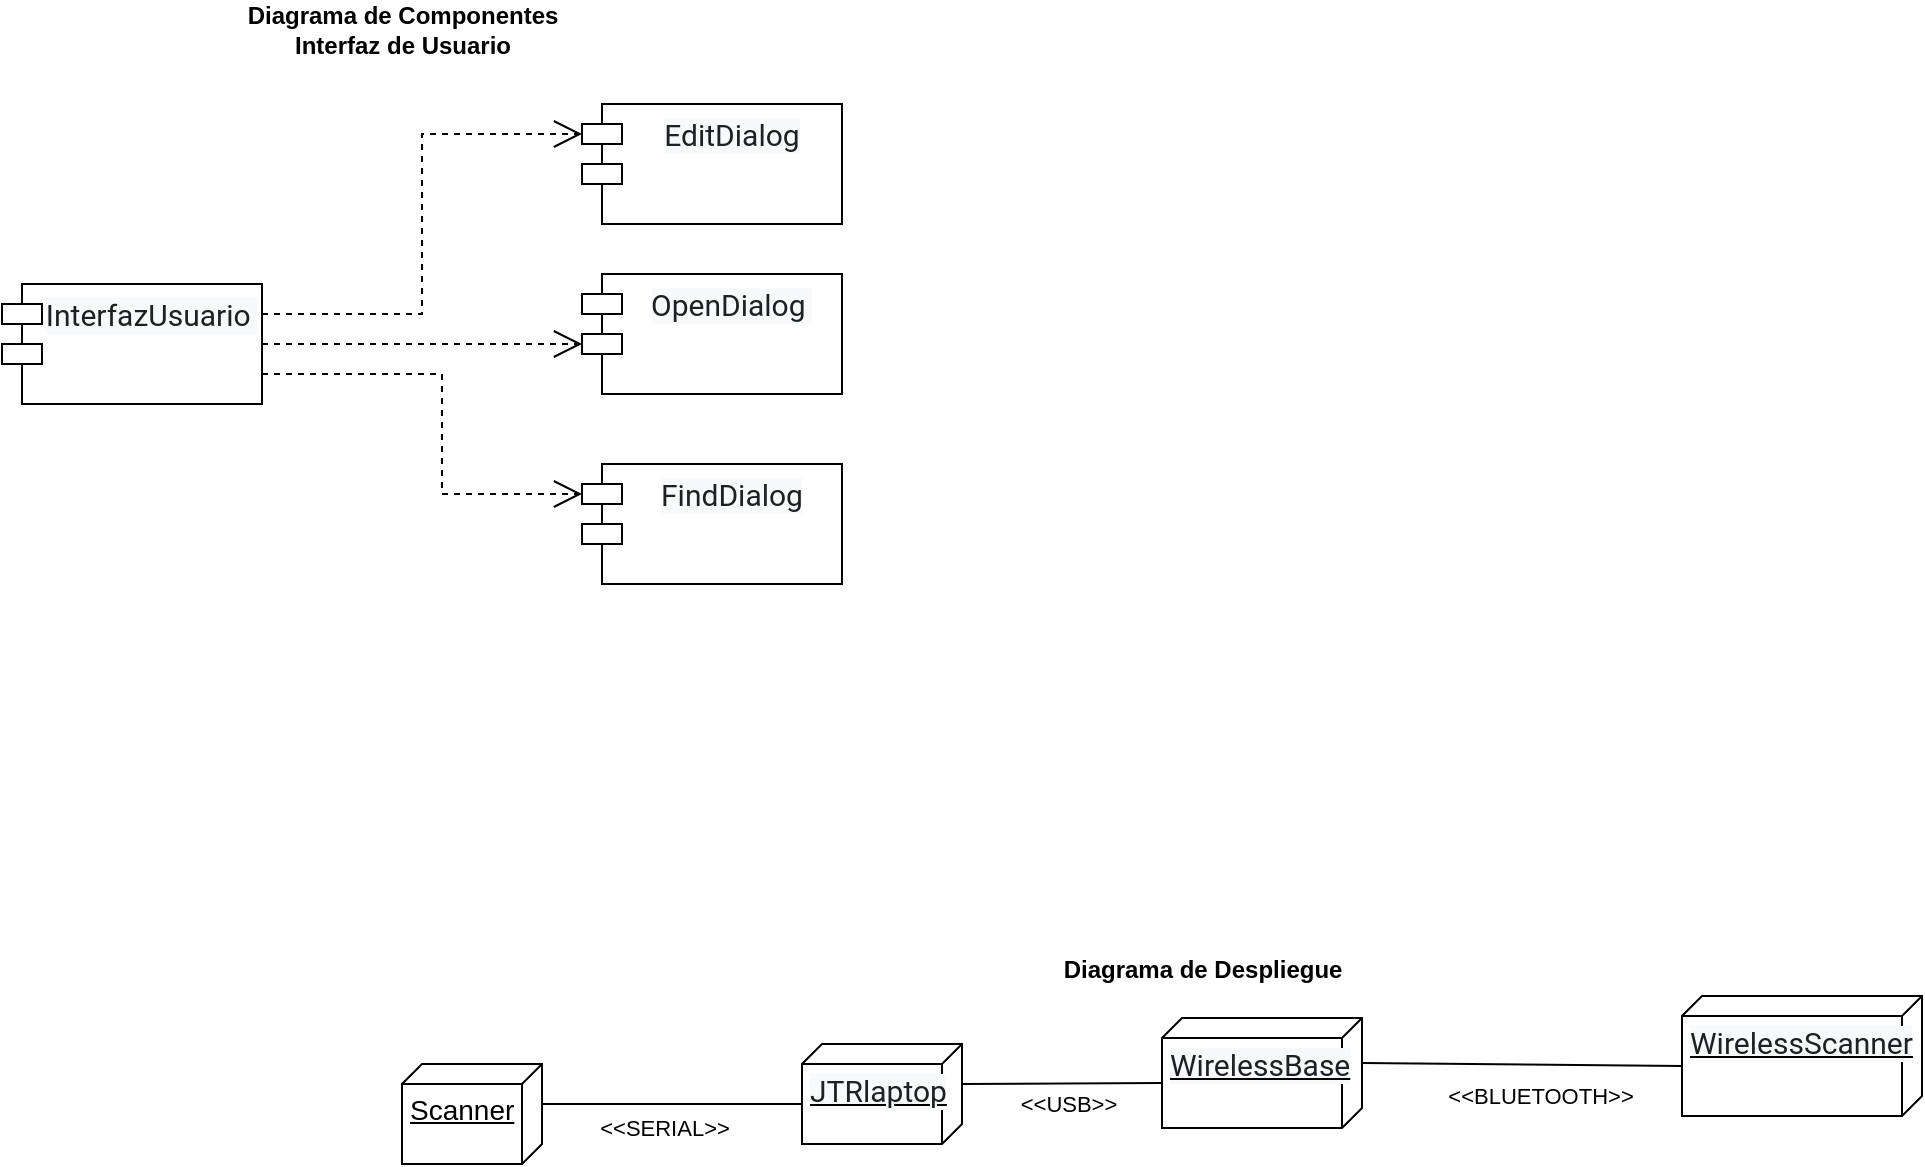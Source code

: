 <mxfile version="24.7.17">
  <diagram name="Página-1" id="9Trc_fCFrfJ8SZANSMrF">
    <mxGraphModel dx="941" dy="536" grid="1" gridSize="10" guides="1" tooltips="1" connect="1" arrows="1" fold="1" page="1" pageScale="1" pageWidth="1920" pageHeight="1200" math="0" shadow="0">
      <root>
        <mxCell id="0" />
        <mxCell id="1" parent="0" />
        <mxCell id="PFyiqTVHsGwoSo-fOKWH-1" value="&lt;span style=&quot;color: rgb(29, 33, 37); font-family: Roboto; font-size: 15px; text-align: left; background-color: rgb(248, 249, 250);&quot;&gt;InterfazUsuario&amp;nbsp;&lt;/span&gt;" style="shape=module;align=left;spacingLeft=20;align=center;verticalAlign=top;whiteSpace=wrap;html=1;" parent="1" vertex="1">
          <mxGeometry x="230" y="190" width="130" height="60" as="geometry" />
        </mxCell>
        <mxCell id="PFyiqTVHsGwoSo-fOKWH-2" value="&lt;span style=&quot;color: rgb(29, 33, 37); font-family: Roboto; font-size: 15px; text-align: left; background-color: rgb(248, 249, 250);&quot;&gt;EditDialog&lt;/span&gt;" style="shape=module;align=left;spacingLeft=20;align=center;verticalAlign=top;whiteSpace=wrap;html=1;" parent="1" vertex="1">
          <mxGeometry x="520" y="100" width="130" height="60" as="geometry" />
        </mxCell>
        <mxCell id="PFyiqTVHsGwoSo-fOKWH-3" value="&lt;span style=&quot;color: rgb(29, 33, 37); font-family: Roboto; font-size: 15px; text-align: left; background-color: rgb(248, 249, 250);&quot;&gt;OpenDialog&amp;nbsp;&lt;/span&gt;" style="shape=module;align=left;spacingLeft=20;align=center;verticalAlign=top;whiteSpace=wrap;html=1;" parent="1" vertex="1">
          <mxGeometry x="520" y="185" width="130" height="60" as="geometry" />
        </mxCell>
        <mxCell id="PFyiqTVHsGwoSo-fOKWH-4" value="&lt;span style=&quot;color: rgb(29, 33, 37); font-family: Roboto; font-size: 15px; text-align: left; background-color: rgb(248, 249, 250);&quot;&gt;FindDialog&lt;/span&gt;" style="shape=module;align=left;spacingLeft=20;align=center;verticalAlign=top;whiteSpace=wrap;html=1;" parent="1" vertex="1">
          <mxGeometry x="520" y="280" width="130" height="60" as="geometry" />
        </mxCell>
        <mxCell id="PFyiqTVHsGwoSo-fOKWH-5" value="" style="endArrow=open;endSize=12;dashed=1;html=1;rounded=0;entryX=0;entryY=0;entryDx=0;entryDy=15;entryPerimeter=0;exitX=1;exitY=0.25;exitDx=0;exitDy=0;" parent="1" source="PFyiqTVHsGwoSo-fOKWH-1" target="PFyiqTVHsGwoSo-fOKWH-2" edge="1">
          <mxGeometry width="160" relative="1" as="geometry">
            <mxPoint x="300" y="220" as="sourcePoint" />
            <mxPoint x="460" y="220" as="targetPoint" />
            <Array as="points">
              <mxPoint x="440" y="205" />
              <mxPoint x="440" y="115" />
            </Array>
          </mxGeometry>
        </mxCell>
        <mxCell id="PFyiqTVHsGwoSo-fOKWH-6" value="" style="endArrow=open;endSize=12;dashed=1;html=1;rounded=0;exitX=1;exitY=0.5;exitDx=0;exitDy=0;entryX=0;entryY=0;entryDx=0;entryDy=35;entryPerimeter=0;" parent="1" source="PFyiqTVHsGwoSo-fOKWH-1" target="PFyiqTVHsGwoSo-fOKWH-3" edge="1">
          <mxGeometry width="160" relative="1" as="geometry">
            <mxPoint x="320" y="180" as="sourcePoint" />
            <mxPoint x="480" y="180" as="targetPoint" />
          </mxGeometry>
        </mxCell>
        <mxCell id="PFyiqTVHsGwoSo-fOKWH-7" value="" style="endArrow=open;endSize=12;dashed=1;html=1;rounded=0;entryX=0;entryY=0;entryDx=0;entryDy=15;entryPerimeter=0;exitX=1;exitY=0.75;exitDx=0;exitDy=0;" parent="1" source="PFyiqTVHsGwoSo-fOKWH-1" target="PFyiqTVHsGwoSo-fOKWH-4" edge="1">
          <mxGeometry width="160" relative="1" as="geometry">
            <mxPoint x="370" y="215" as="sourcePoint" />
            <mxPoint x="530" y="125" as="targetPoint" />
            <Array as="points">
              <mxPoint x="450" y="235" />
              <mxPoint x="450" y="295" />
            </Array>
          </mxGeometry>
        </mxCell>
        <mxCell id="PFyiqTVHsGwoSo-fOKWH-8" value="Diagrama de Componentes&lt;div&gt;Interfaz de Usuario&lt;/div&gt;" style="text;align=center;fontStyle=1;verticalAlign=middle;spacingLeft=3;spacingRight=3;strokeColor=none;rotatable=0;points=[[0,0.5],[1,0.5]];portConstraint=eastwest;html=1;" parent="1" vertex="1">
          <mxGeometry x="390" y="50" width="80" height="26" as="geometry" />
        </mxCell>
        <mxCell id="PFyiqTVHsGwoSo-fOKWH-14" value="&lt;font style=&quot;font-size: 14px;&quot;&gt;Scanner&lt;/font&gt;" style="verticalAlign=top;align=left;spacingTop=8;spacingLeft=2;spacingRight=12;shape=cube;size=10;direction=south;fontStyle=4;html=1;whiteSpace=wrap;" parent="1" vertex="1">
          <mxGeometry x="430" y="580" width="70" height="50" as="geometry" />
        </mxCell>
        <mxCell id="PFyiqTVHsGwoSo-fOKWH-15" value="&lt;span style=&quot;color: rgb(29, 33, 37); font-family: Roboto; font-size: 15px; background-color: rgb(248, 249, 250);&quot;&gt;JTRlaptop&lt;/span&gt;" style="verticalAlign=top;align=left;spacingTop=8;spacingLeft=2;spacingRight=12;shape=cube;size=10;direction=south;fontStyle=4;html=1;whiteSpace=wrap;" parent="1" vertex="1">
          <mxGeometry x="630" y="570" width="80" height="50" as="geometry" />
        </mxCell>
        <mxCell id="PFyiqTVHsGwoSo-fOKWH-16" value="&lt;span style=&quot;color: rgb(29, 33, 37); font-family: Roboto; font-size: 15px; background-color: rgb(248, 249, 250);&quot;&gt;WirelessBase&lt;/span&gt;" style="verticalAlign=top;align=left;spacingTop=8;spacingLeft=2;spacingRight=12;shape=cube;size=10;direction=south;fontStyle=4;html=1;whiteSpace=wrap;" parent="1" vertex="1">
          <mxGeometry x="810" y="557" width="100" height="55" as="geometry" />
        </mxCell>
        <mxCell id="PFyiqTVHsGwoSo-fOKWH-17" value="&lt;span style=&quot;color: rgb(29, 33, 37); font-family: Roboto; font-size: 15px; background-color: rgb(248, 249, 250);&quot;&gt;WirelessScanner&lt;/span&gt;" style="verticalAlign=top;align=left;spacingTop=8;spacingLeft=2;spacingRight=12;shape=cube;size=10;direction=south;fontStyle=4;html=1;whiteSpace=wrap;" parent="1" vertex="1">
          <mxGeometry x="1070" y="546" width="120" height="60" as="geometry" />
        </mxCell>
        <mxCell id="PFyiqTVHsGwoSo-fOKWH-20" value="" style="endArrow=none;html=1;rounded=0;exitX=0;exitY=0;exitDx=20;exitDy=0;exitPerimeter=0;entryX=0;entryY=0;entryDx=30;entryDy=80;entryPerimeter=0;" parent="1" source="PFyiqTVHsGwoSo-fOKWH-14" target="PFyiqTVHsGwoSo-fOKWH-15" edge="1">
          <mxGeometry width="50" height="50" relative="1" as="geometry">
            <mxPoint x="670" y="660" as="sourcePoint" />
            <mxPoint x="720" y="610" as="targetPoint" />
          </mxGeometry>
        </mxCell>
        <mxCell id="PFyiqTVHsGwoSo-fOKWH-25" value="&amp;lt;&amp;lt;SERIAL&amp;gt;&amp;gt;" style="edgeLabel;html=1;align=center;verticalAlign=middle;resizable=0;points=[];" parent="PFyiqTVHsGwoSo-fOKWH-20" vertex="1" connectable="0">
          <mxGeometry x="-0.273" y="-2" relative="1" as="geometry">
            <mxPoint x="13" y="10" as="offset" />
          </mxGeometry>
        </mxCell>
        <mxCell id="PFyiqTVHsGwoSo-fOKWH-21" value="" style="endArrow=none;html=1;rounded=0;exitX=0;exitY=0;exitDx=20;exitDy=0;exitPerimeter=0;entryX=0;entryY=0;entryDx=32.5;entryDy=100;entryPerimeter=0;" parent="1" source="PFyiqTVHsGwoSo-fOKWH-15" target="PFyiqTVHsGwoSo-fOKWH-16" edge="1">
          <mxGeometry width="50" height="50" relative="1" as="geometry">
            <mxPoint x="560" y="610" as="sourcePoint" />
            <mxPoint x="640" y="610" as="targetPoint" />
          </mxGeometry>
        </mxCell>
        <mxCell id="PFyiqTVHsGwoSo-fOKWH-23" value="&amp;lt;&amp;lt;USB&amp;gt;&amp;gt;" style="edgeLabel;html=1;align=center;verticalAlign=middle;resizable=0;points=[];" parent="PFyiqTVHsGwoSo-fOKWH-21" vertex="1" connectable="0">
          <mxGeometry x="-0.19" y="3" relative="1" as="geometry">
            <mxPoint x="12" y="13" as="offset" />
          </mxGeometry>
        </mxCell>
        <mxCell id="PFyiqTVHsGwoSo-fOKWH-22" value="" style="endArrow=none;html=1;rounded=0;exitX=0;exitY=0;exitDx=22.5;exitDy=0;exitPerimeter=0;entryX=0;entryY=0;entryDx=35;entryDy=120;entryPerimeter=0;" parent="1" source="PFyiqTVHsGwoSo-fOKWH-16" target="PFyiqTVHsGwoSo-fOKWH-17" edge="1">
          <mxGeometry width="50" height="50" relative="1" as="geometry">
            <mxPoint x="600" y="620" as="sourcePoint" />
            <mxPoint x="680" y="620" as="targetPoint" />
          </mxGeometry>
        </mxCell>
        <mxCell id="PFyiqTVHsGwoSo-fOKWH-24" value="&amp;lt;&amp;lt;BLUETOOTH&amp;gt;&amp;gt;" style="edgeLabel;html=1;align=center;verticalAlign=middle;resizable=0;points=[];" parent="PFyiqTVHsGwoSo-fOKWH-22" vertex="1" connectable="0">
          <mxGeometry x="0.109" y="-1" relative="1" as="geometry">
            <mxPoint y="14" as="offset" />
          </mxGeometry>
        </mxCell>
        <mxCell id="c6W-UW8Enx4qZdLeVfoH-1" value="Diagrama de Despliegue" style="text;align=center;fontStyle=1;verticalAlign=middle;spacingLeft=3;spacingRight=3;strokeColor=none;rotatable=0;points=[[0,0.5],[1,0.5]];portConstraint=eastwest;html=1;" vertex="1" parent="1">
          <mxGeometry x="790" y="520" width="80" height="26" as="geometry" />
        </mxCell>
      </root>
    </mxGraphModel>
  </diagram>
</mxfile>
